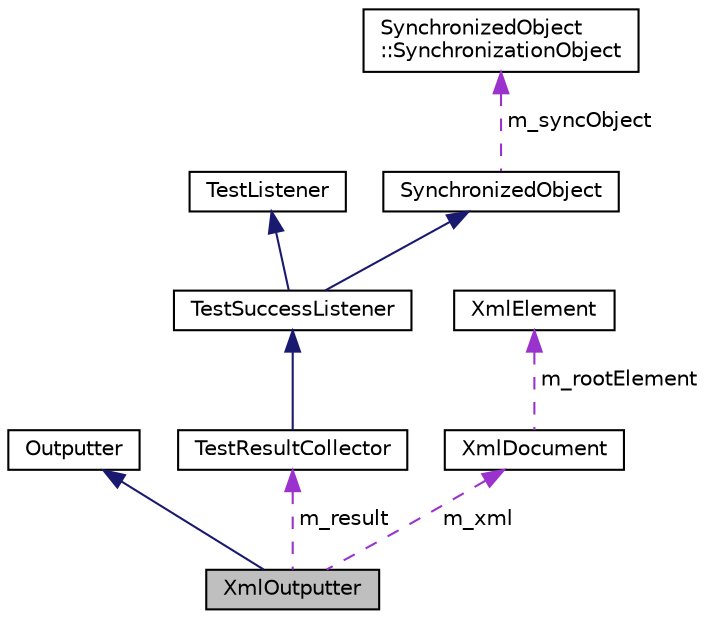 digraph "XmlOutputter"
{
  edge [fontname="Helvetica",fontsize="10",labelfontname="Helvetica",labelfontsize="10"];
  node [fontname="Helvetica",fontsize="10",shape=record];
  Node2 [label="XmlOutputter",height=0.2,width=0.4,color="black", fillcolor="grey75", style="filled", fontcolor="black"];
  Node3 -> Node2 [dir="back",color="midnightblue",fontsize="10",style="solid",fontname="Helvetica"];
  Node3 [label="Outputter",height=0.2,width=0.4,color="black", fillcolor="white", style="filled",URL="$class_outputter.html",tooltip="Abstract outputter to print test result summary. "];
  Node4 -> Node2 [dir="back",color="darkorchid3",fontsize="10",style="dashed",label=" m_result" ,fontname="Helvetica"];
  Node4 [label="TestResultCollector",height=0.2,width=0.4,color="black", fillcolor="white", style="filled",URL="$class_test_result_collector.html",tooltip="Collects test result.A TestResultCollector is a TestListener which collects the results of executing ..."];
  Node5 -> Node4 [dir="back",color="midnightblue",fontsize="10",style="solid",fontname="Helvetica"];
  Node5 [label="TestSuccessListener",height=0.2,width=0.4,color="black", fillcolor="white", style="filled",URL="$class_test_success_listener.html",tooltip="TestListener that checks if any test case failed. "];
  Node6 -> Node5 [dir="back",color="midnightblue",fontsize="10",style="solid",fontname="Helvetica"];
  Node6 [label="TestListener",height=0.2,width=0.4,color="black", fillcolor="white", style="filled",URL="$class_test_listener.html",tooltip="Listener for test progress and result.Implementing the Observer pattern a TestListener may be registe..."];
  Node7 -> Node5 [dir="back",color="midnightblue",fontsize="10",style="solid",fontname="Helvetica"];
  Node7 [label="SynchronizedObject",height=0.2,width=0.4,color="black", fillcolor="white", style="filled",URL="$class_synchronized_object.html",tooltip="Base class for synchronized object. "];
  Node8 -> Node7 [dir="back",color="darkorchid3",fontsize="10",style="dashed",label=" m_syncObject" ,fontname="Helvetica"];
  Node8 [label="SynchronizedObject\l::SynchronizationObject",height=0.2,width=0.4,color="black", fillcolor="white", style="filled",URL="$class_synchronized_object_1_1_synchronization_object.html",tooltip="Abstract synchronization object (mutex) "];
  Node9 -> Node2 [dir="back",color="darkorchid3",fontsize="10",style="dashed",label=" m_xml" ,fontname="Helvetica"];
  Node9 [label="XmlDocument",height=0.2,width=0.4,color="black", fillcolor="white", style="filled",URL="$class_xml_document.html",tooltip="A XML Document. "];
  Node10 -> Node9 [dir="back",color="darkorchid3",fontsize="10",style="dashed",label=" m_rootElement" ,fontname="Helvetica"];
  Node10 [label="XmlElement",height=0.2,width=0.4,color="black", fillcolor="white", style="filled",URL="$class_xml_element.html",tooltip="A XML Element. "];
}
